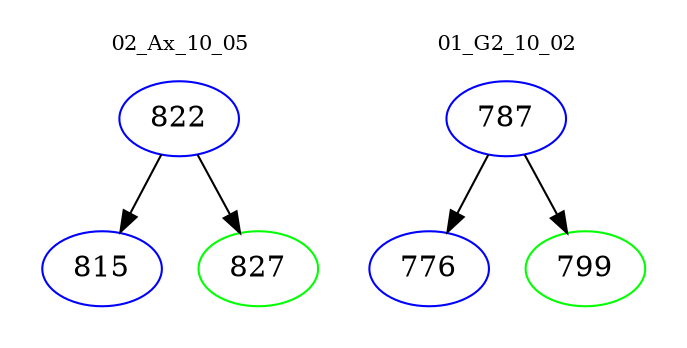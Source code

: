 digraph{
subgraph cluster_0 {
color = white
label = "02_Ax_10_05";
fontsize=10;
T0_822 [label="822", color="blue"]
T0_822 -> T0_815 [color="black"]
T0_815 [label="815", color="blue"]
T0_822 -> T0_827 [color="black"]
T0_827 [label="827", color="green"]
}
subgraph cluster_1 {
color = white
label = "01_G2_10_02";
fontsize=10;
T1_787 [label="787", color="blue"]
T1_787 -> T1_776 [color="black"]
T1_776 [label="776", color="blue"]
T1_787 -> T1_799 [color="black"]
T1_799 [label="799", color="green"]
}
}

